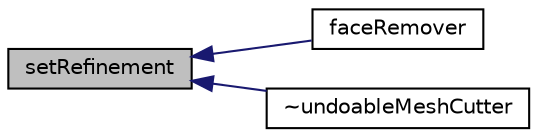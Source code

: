 digraph "setRefinement"
{
  bgcolor="transparent";
  edge [fontname="Helvetica",fontsize="10",labelfontname="Helvetica",labelfontsize="10"];
  node [fontname="Helvetica",fontsize="10",shape=record];
  rankdir="LR";
  Node1 [label="setRefinement",height=0.2,width=0.4,color="black", fillcolor="grey75", style="filled", fontcolor="black"];
  Node1 -> Node2 [dir="back",color="midnightblue",fontsize="10",style="solid",fontname="Helvetica"];
  Node2 [label="faceRemover",height=0.2,width=0.4,color="black",URL="$a02739.html#a81d4dd9ffd55504d22fcfb6865021a54"];
  Node1 -> Node3 [dir="back",color="midnightblue",fontsize="10",style="solid",fontname="Helvetica"];
  Node3 [label="~undoableMeshCutter",height=0.2,width=0.4,color="black",URL="$a02739.html#a86e36f80426fa758376ea57884f500fb",tooltip="Destructor. "];
}

